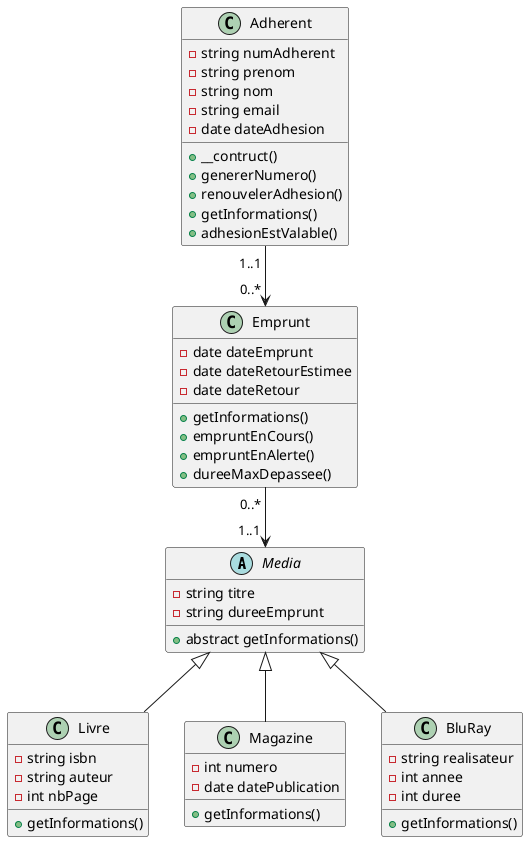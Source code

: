 @startuml
'https://plantuml.com/class-diagram

abstract class Media{
    - string titre
    - string dureeEmprunt
    + abstract getInformations()
}

class Livre{
- string isbn
- string auteur
- int nbPage
+ getInformations()
}

class Magazine{
- int numero
- date datePublication
+ getInformations()
}

class BluRay{
- string realisateur
- int annee
- int duree
+ getInformations()
}

class Adherent{
- string numAdherent
- string prenom
- string nom
- string email
- date dateAdhesion
+ __contruct()
+ genererNumero()
+ renouvelerAdhesion()
+ getInformations()
+ adhesionEstValable()
}

class Emprunt{
- date dateEmprunt
- date dateRetourEstimee
- date dateRetour
+ getInformations()
+ empruntEnCours()
+ empruntEnAlerte()
+ dureeMaxDepassee()
}

Media <|-- Livre
Media <|-- Magazine
Media <|-- BluRay

Emprunt "0..* "--> "1..1 " Media
Adherent "1..1 "-->"0..* " Emprunt

@enduml